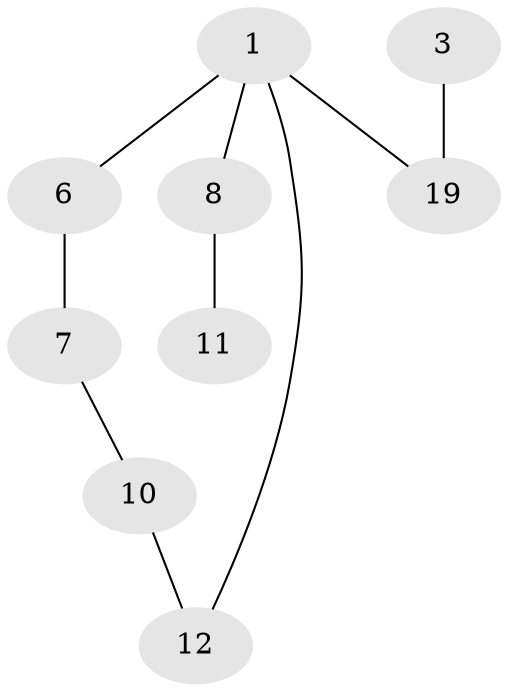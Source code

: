 // Generated by graph-tools (version 1.1) at 2025/46/02/15/25 05:46:28]
// undirected, 9 vertices, 9 edges
graph export_dot {
graph [start="1"]
  node [color=gray90,style=filled];
  1 [super="+2+5"];
  3 [super="+2+4+14"];
  6 [super="+9+13"];
  7 [super="+14"];
  8 [super="+17"];
  10 [super="+15"];
  11 [super="+9+16+17"];
  12 [super="+18"];
  19 [super="+20"];
  1 -- 6;
  1 -- 8;
  1 -- 12;
  1 -- 19;
  3 -- 19;
  6 -- 7;
  7 -- 10;
  8 -- 11;
  10 -- 12;
}
